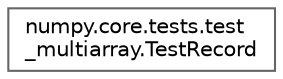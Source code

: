 digraph "Graphical Class Hierarchy"
{
 // LATEX_PDF_SIZE
  bgcolor="transparent";
  edge [fontname=Helvetica,fontsize=10,labelfontname=Helvetica,labelfontsize=10];
  node [fontname=Helvetica,fontsize=10,shape=box,height=0.2,width=0.4];
  rankdir="LR";
  Node0 [id="Node000000",label="numpy.core.tests.test\l_multiarray.TestRecord",height=0.2,width=0.4,color="grey40", fillcolor="white", style="filled",URL="$d0/d63/classnumpy_1_1core_1_1tests_1_1test__multiarray_1_1TestRecord.html",tooltip=" "];
}
